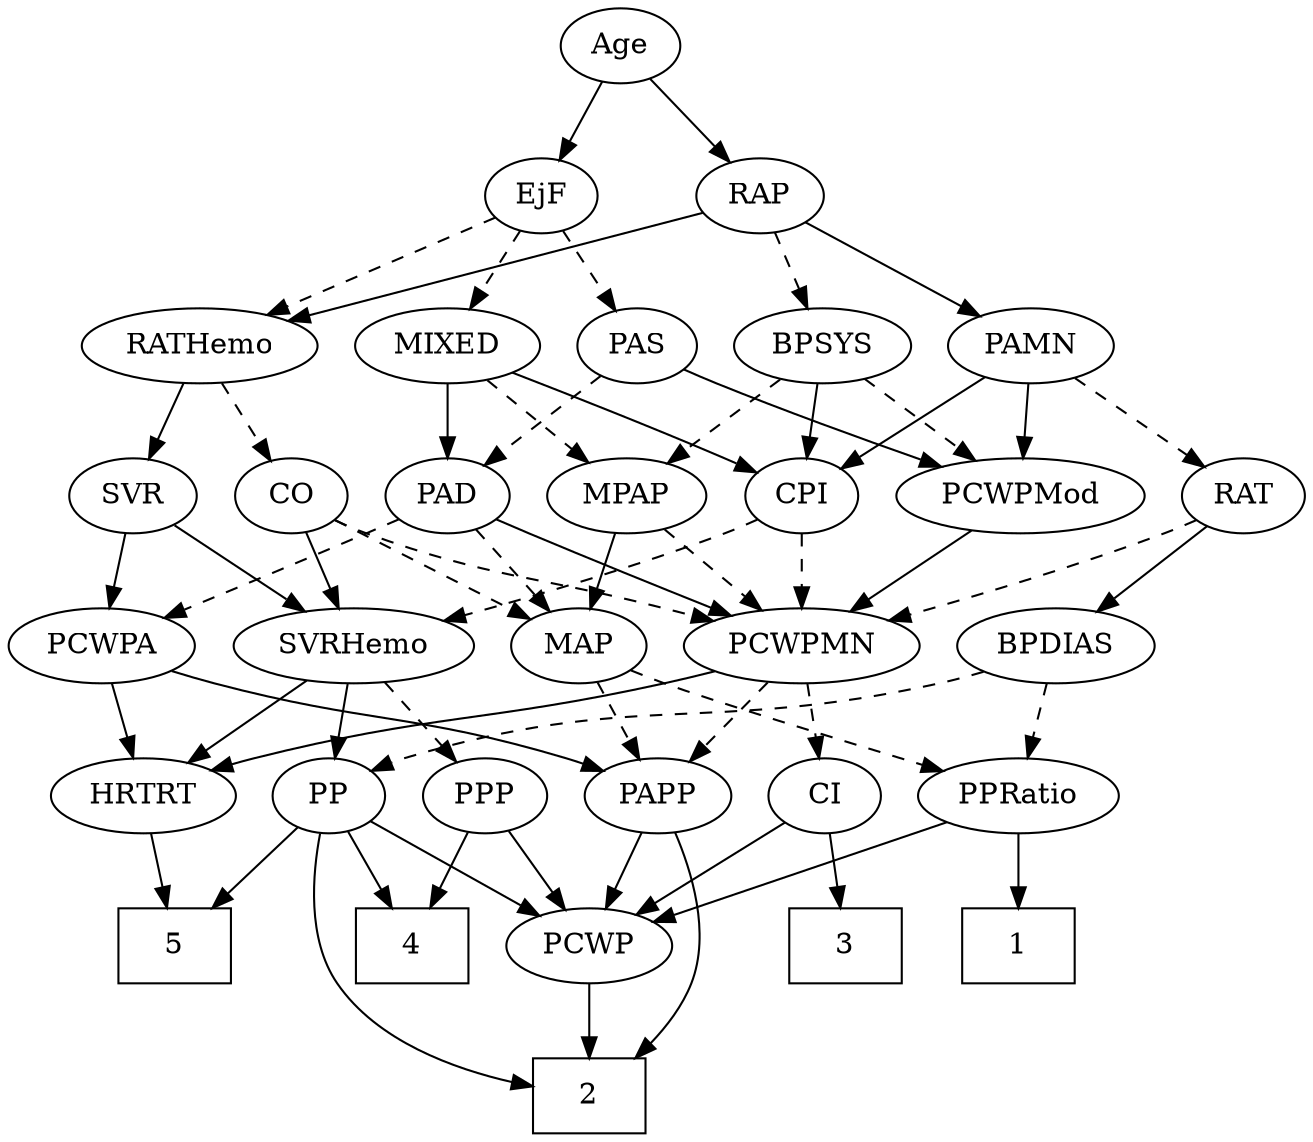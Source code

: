 strict digraph {
	graph [bb="0,0,571.89,540"];
	node [label="\N"];
	1	[height=0.5,
		pos="448.6,90",
		shape=box,
		width=0.75];
	2	[height=0.5,
		pos="251.6,18",
		shape=box,
		width=0.75];
	3	[height=0.5,
		pos="369.6,90",
		shape=box,
		width=0.75];
	4	[height=0.5,
		pos="171.6,90",
		shape=box,
		width=0.75];
	5	[height=0.5,
		pos="60.596,90",
		shape=box,
		width=0.75];
	Age	[height=0.5,
		pos="266.6,522",
		width=0.75];
	EjF	[height=0.5,
		pos="230.6,450",
		width=0.75];
	Age -> EjF	[pos="e,238.9,467.15 258.25,504.76 253.88,496.28 248.45,485.71 243.55,476.2",
		style=solid];
	RAP	[height=0.5,
		pos="329.6,450",
		width=0.77632];
	Age -> RAP	[pos="e,316.25,465.82 279.96,506.15 288.48,496.69 299.68,484.24 309.29,473.56",
		style=solid];
	MIXED	[height=0.5,
		pos="188.6,378",
		width=1.1193];
	EjF -> MIXED	[pos="e,198.67,395.8 221.07,433.12 216,424.68 209.66,414.1 203.92,404.55",
		style=dashed];
	PAS	[height=0.5,
		pos="273.6,378",
		width=0.75];
	EjF -> PAS	[pos="e,263.88,394.82 240.35,433.12 245.74,424.34 252.55,413.26 258.6,403.42",
		style=dashed];
	RATHemo	[height=0.5,
		pos="80.596,378",
		width=1.3721];
	EjF -> RATHemo	[pos="e,109.78,392.62 209.1,438.97 185.67,428.03 147.69,410.31 119.08,396.96",
		style=dashed];
	BPSYS	[height=0.5,
		pos="356.6,378",
		width=1.0471];
	RAP -> BPSYS	[pos="e,350.06,395.96 335.99,432.41 339.11,424.34 342.93,414.43 346.43,405.35",
		style=dashed];
	PAMN	[height=0.5,
		pos="448.6,378",
		width=1.011];
	RAP -> PAMN	[pos="e,426.18,392.19 349.51,437.28 368.04,426.39 395.94,409.98 417.41,397.34",
		style=solid];
	RAP -> RATHemo	[pos="e,118.04,389.84 304.38,442.04 267.97,431.97 198.57,412.72 139.6,396 135.78,394.92 131.83,393.79 127.86,392.66",
		style=solid];
	MPAP	[height=0.5,
		pos="270.6,306",
		width=0.97491];
	MIXED -> MPAP	[pos="e,253.12,321.92 206.39,361.81 217.75,352.11 232.65,339.39 245.24,328.64",
		style=dashed];
	PAD	[height=0.5,
		pos="188.6,306",
		width=0.79437];
	MIXED -> PAD	[pos="e,188.6,324.1 188.6,359.7 188.6,351.98 188.6,342.71 188.6,334.11",
		style=solid];
	CPI	[height=0.5,
		pos="350.6,306",
		width=0.75];
	MIXED -> CPI	[pos="e,329.35,317.22 217.27,365.35 242.91,354.84 281.44,338.79 314.6,324 316.4,323.2 318.24,322.36 320.1,321.51",
		style=solid];
	PCWPMN	[height=0.5,
		pos="349.6,234",
		width=1.3902];
	MPAP -> PCWPMN	[pos="e,331.49,251.04 287.35,290.15 297.98,280.74 311.93,268.37 323.94,257.73",
		style=dashed];
	MAP	[height=0.5,
		pos="250.6,234",
		width=0.84854];
	MPAP -> MAP	[pos="e,255.39,251.79 265.75,288.05 263.49,280.14 260.75,270.54 258.22,261.69",
		style=solid];
	BPSYS -> MPAP	[pos="e,288.51,321.58 338.36,362.15 326.19,352.25 310.01,339.08 296.51,328.09",
		style=dashed];
	BPSYS -> CPI	[pos="e,352.06,324.1 355.11,359.7 354.45,351.98 353.66,342.71 352.92,334.11",
		style=solid];
	PCWPMod	[height=0.5,
		pos="447.6,306",
		width=1.4443];
	BPSYS -> PCWPMod	[pos="e,427.06,322.8 375.9,362.15 388.46,352.49 405.06,339.72 419.12,328.9",
		style=dashed];
	PCWPA	[height=0.5,
		pos="41.596,234",
		width=1.1555];
	PAD -> PCWPA	[pos="e,68.636,247.88 166.27,294.37 142.85,283.22 105.66,265.51 77.989,252.33",
		style=dashed];
	PAD -> PCWPMN	[pos="e,318.71,248.17 211.48,294.7 216.46,292.48 221.7,290.15 226.6,288 254.1,275.92 285.17,262.54 309.21,252.24",
		style=solid];
	PAD -> MAP	[pos="e,236.74,250.64 202.05,289.81 210.22,280.58 220.82,268.61 230.03,258.22",
		style=dashed];
	CO	[height=0.5,
		pos="114.6,306",
		width=0.75];
	CO -> PCWPMN	[pos="e,311.87,246.04 135.63,294.25 140.48,292.01 145.66,289.78 150.6,288 211.03,266.19 228.61,268.9 290.6,252 294.36,250.97 298.26,249.89 \
302.18,248.79",
		style=dashed];
	SVRHemo	[height=0.5,
		pos="151.6,234",
		width=1.3902];
	CO -> SVRHemo	[pos="e,142.55,252.12 123.18,288.76 127.53,280.53 132.93,270.32 137.85,261.02",
		style=solid];
	CO -> MAP	[pos="e,228.39,246.43 135.25,294.37 157.62,282.86 193.56,264.36 219.38,251.07",
		style=dashed];
	PAS -> PAD	[pos="e,205.22,320.69 257.21,363.5 244.71,353.21 227.28,338.86 213.12,327.2",
		style=dashed];
	PAS -> PCWPMod	[pos="e,413,319.47 294.8,366.67 299.63,364.4 304.77,362.06 309.6,360 340.6,346.75 376.12,333.14 403.36,323.03",
		style=solid];
	PAMN -> CPI	[pos="e,368.42,319.73 428.76,362.83 413.85,352.18 393.27,337.48 376.97,325.84",
		style=solid];
	RAT	[height=0.5,
		pos="544.6,306",
		width=0.75827];
	PAMN -> RAT	[pos="e,526.99,319.84 468.49,362.5 483.04,351.89 502.91,337.4 518.7,325.88",
		style=dashed];
	PAMN -> PCWPMod	[pos="e,447.84,324.1 448.35,359.7 448.24,351.98 448.11,342.71 447.98,334.11",
		style=solid];
	RATHemo -> CO	[pos="e,106.68,323.31 88.827,360.05 92.853,351.77 97.782,341.62 102.25,332.42",
		style=dashed];
	SVR	[height=0.5,
		pos="41.596,306",
		width=0.77632];
	RATHemo -> SVR	[pos="e,50.682,323.31 71.155,360.05 66.489,351.68 60.764,341.4 55.6,332.13",
		style=solid];
	CPI -> PCWPMN	[pos="e,349.84,252.1 350.35,287.7 350.24,279.98 350.11,270.71 349.98,262.11",
		style=dashed];
	CPI -> SVRHemo	[pos="e,189.63,245.87 329.47,294.48 324.64,292.22 319.48,289.94 314.6,288 276.5,272.88 232.2,258.69 199.41,248.8",
		style=dashed];
	RAT -> PCWPMN	[pos="e,387,246.08 523.46,294.51 518.63,292.25 513.47,289.96 508.6,288 471.68,273.19 428.85,259.09 396.95,249.15",
		style=dashed];
	BPDIAS	[height=0.5,
		pos="459.6,234",
		width=1.1735];
	RAT -> BPDIAS	[pos="e,478.3,250.41 528.21,291.5 516.27,281.67 499.85,268.15 486.06,256.79",
		style=solid];
	SVR -> PCWPA	[pos="e,41.596,252.1 41.596,287.7 41.596,279.98 41.596,270.71 41.596,262.11",
		style=solid];
	SVR -> SVRHemo	[pos="e,128.07,249.97 60.757,292.81 76.911,282.53 100.37,267.6 119.4,255.49",
		style=solid];
	PCWPMod -> PCWPMN	[pos="e,371.28,250.49 425.85,289.46 412.27,279.77 394.6,267.15 379.69,256.5",
		style=solid];
	PAPP	[height=0.5,
		pos="286.6,162",
		width=0.88464];
	PCWPA -> PAPP	[pos="e,262.12,173.91 73.016,222.03 79.46,219.92 86.221,217.81 92.596,216 159.8,196.94 179.11,201.45 245.6,180 247.89,179.26 250.23,178.45 \
252.57,177.59",
		style=solid];
	HRTRT	[height=0.5,
		pos="52.596,162",
		width=1.1013];
	PCWPA -> HRTRT	[pos="e,49.908,180.1 44.315,215.7 45.528,207.98 46.984,198.71 48.336,190.11",
		style=solid];
	CI	[height=0.5,
		pos="363.6,162",
		width=0.75];
	PCWPMN -> CI	[pos="e,360.18,180.1 353.06,215.7 354.6,207.98 356.45,198.71 358.17,190.11",
		style=dashed];
	PCWPMN -> PAPP	[pos="e,300.7,178.67 334.98,216.76 326.84,207.71 316.55,196.29 307.56,186.3",
		style=dashed];
	PCWPMN -> HRTRT	[pos="e,82.18,174.04 312.6,221.77 305.33,219.73 297.75,217.71 290.6,216 207.42,196.14 184.21,202.07 101.6,180 98.421,179.15 95.155,178.2 \
91.889,177.19",
		style=solid];
	PP	[height=0.5,
		pos="137.6,162",
		width=0.75];
	SVRHemo -> PP	[pos="e,141.02,180.1 148.14,215.7 146.59,207.98 144.74,198.71 143.02,190.11",
		style=solid];
	PPP	[height=0.5,
		pos="209.6,162",
		width=0.75];
	SVRHemo -> PPP	[pos="e,197.14,178.04 165.34,216.41 172.88,207.31 182.34,195.9 190.57,185.96",
		style=dashed];
	SVRHemo -> HRTRT	[pos="e,73.154,177.54 129.63,217.46 115.4,207.41 96.722,194.2 81.323,183.31",
		style=solid];
	BPDIAS -> PP	[pos="e,158.13,173.94 428.55,221.72 422.02,219.61 415.13,217.58 408.6,216 305.88,191.2 274.65,210.88 173.6,180 171.66,179.41 169.7,178.73 \
167.74,177.99",
		style=dashed];
	PPRatio	[height=0.5,
		pos="448.6,162",
		width=1.1013];
	BPDIAS -> PPRatio	[pos="e,451.28,180.1 456.88,215.7 455.67,207.98 454.21,198.71 452.86,190.11",
		style=dashed];
	MAP -> PPRatio	[pos="e,418.04,173.68 274.58,222.43 279.82,220.22 285.37,217.97 290.6,216 338.34,198.01 351.27,196.36 399.6,180 402.49,179.02 405.47,178 \
408.48,176.97",
		style=dashed];
	MAP -> PAPP	[pos="e,278.13,179.47 259.13,216.41 263.43,208.04 268.75,197.71 273.55,188.37",
		style=dashed];
	PP -> 2	[pos="e,224.52,22.88 131.98,144.08 126.75,124.97 121.64,93.714 135.6,72 152.9,45.077 187.64,31.66 214.61,25.081",
		style=solid];
	PP -> 4	[pos="e,163.28,108.12 145.48,144.76 149.44,136.61 154.34,126.53 158.82,117.31",
		style=solid];
	PP -> 5	[pos="e,79.42,108.11 122.01,146.83 112.02,137.75 98.778,125.71 87.152,115.14",
		style=solid];
	PCWP	[height=0.5,
		pos="251.6,90",
		width=0.97491];
	PP -> PCWP	[pos="e,229.82,104.37 156.93,149.13 174.53,138.32 200.8,122.19 221.2,109.66",
		style=solid];
	PPP -> 4	[pos="e,180.89,108.12 200.78,144.76 196.31,136.53 190.77,126.32 185.72,117.02",
		style=solid];
	PPP -> PCWP	[pos="e,241.81,107.31 219.13,145.12 224.26,136.56 230.72,125.8 236.52,116.13",
		style=solid];
	PPRatio -> 1	[pos="e,448.6,108.1 448.6,143.7 448.6,135.98 448.6,126.71 448.6,118.11",
		style=solid];
	PPRatio -> PCWP	[pos="e,279.74,101 418.25,150.22 383.57,137.89 326.79,117.72 289.3,104.4",
		style=solid];
	PCWP -> 2	[pos="e,251.6,36.104 251.6,71.697 251.6,63.983 251.6,54.712 251.6,46.112",
		style=solid];
	CI -> 3	[pos="e,368.13,108.1 365.08,143.7 365.74,135.98 366.54,126.71 367.27,118.11",
		style=solid];
	CI -> PCWP	[pos="e,272.99,104.37 344.6,149.13 327.39,138.37 301.74,122.34 281.73,109.83",
		style=solid];
	PAPP -> 2	[pos="e,271.07,36.082 292.6,144.06 298.12,125.74 304.24,95.956 295.6,72 291.84,61.6 285.06,51.8 277.93,43.522",
		style=solid];
	PAPP -> PCWP	[pos="e,260.07,107.96 278.3,144.41 274.22,136.25 269.21,126.22 264.63,117.07",
		style=solid];
	HRTRT -> 5	[pos="e,58.642,108.1 54.574,143.7 55.455,135.98 56.515,126.71 57.498,118.11",
		style=solid];
}
